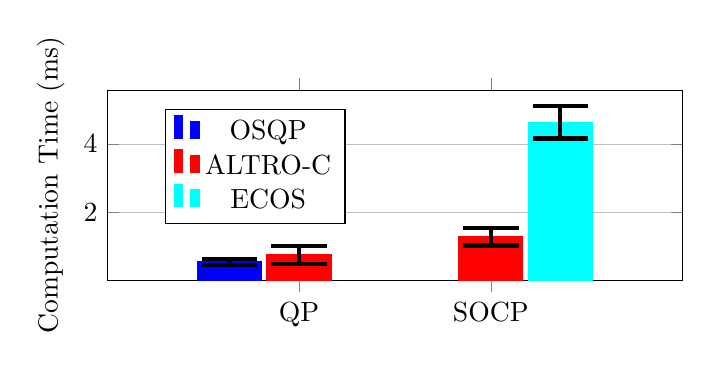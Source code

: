 \begin{tikzpicture}
\begin{axis}[width=3.5in, height=4cm, ybar, ymajorgrids, enlarge x limits={1.0}, ylabel={Computation Time (ms)}, xtick={0.0,0.3}, xticklabels={QP,SOCP}, bar width={0.1}, legend style={at={(0.1,0.9)}, anchor={north west}}]
    \addplot+[color={rgb,1:red,0.0;green,0.0;blue,1.0}, fill={rgb,1:red,0.0;green,0.0;blue,1.0}, error bars/.cd, y dir=both, y explicit, error bar style={black, line width={1.5pt}}, error mark={|}, error mark options={scale={5}, line width={1.5pt}}]
        coordinates {
            (0.0,0.562) +- (0,0.089)
        }
        ;
    \addplot+[color={rgb,1:red,1.0;green,0.0;blue,0.0}, fill={rgb,1:red,1.0;green,0.0;blue,0.0}, error bars/.cd, y dir=both, y explicit, error bar style={black, line width={1.5pt}}, error mark={|}, error mark options={scale={5}, line width={1.5pt}}]
        coordinates {
            (0.0,0.762) +- (0,0.259)
            (0.3,1.292) +- (0,0.259)
        }
        ;
    \addplot+[color={rgb,1:red,0.0;green,1.0;blue,1.0}, fill={rgb,1:red,0.0;green,1.0;blue,1.0}, error bars/.cd, y dir=both, y explicit, error bar style={black, line width={1.5pt}}, error mark={|}, error mark options={scale={5}, line width={1.5pt}}]
        coordinates {
            (0.3,4.638) +- (0,0.475)
        }
        ;
    \legend{{OSQP},{ALTRO-C},{ECOS}}
\end{axis}
\end{tikzpicture}
